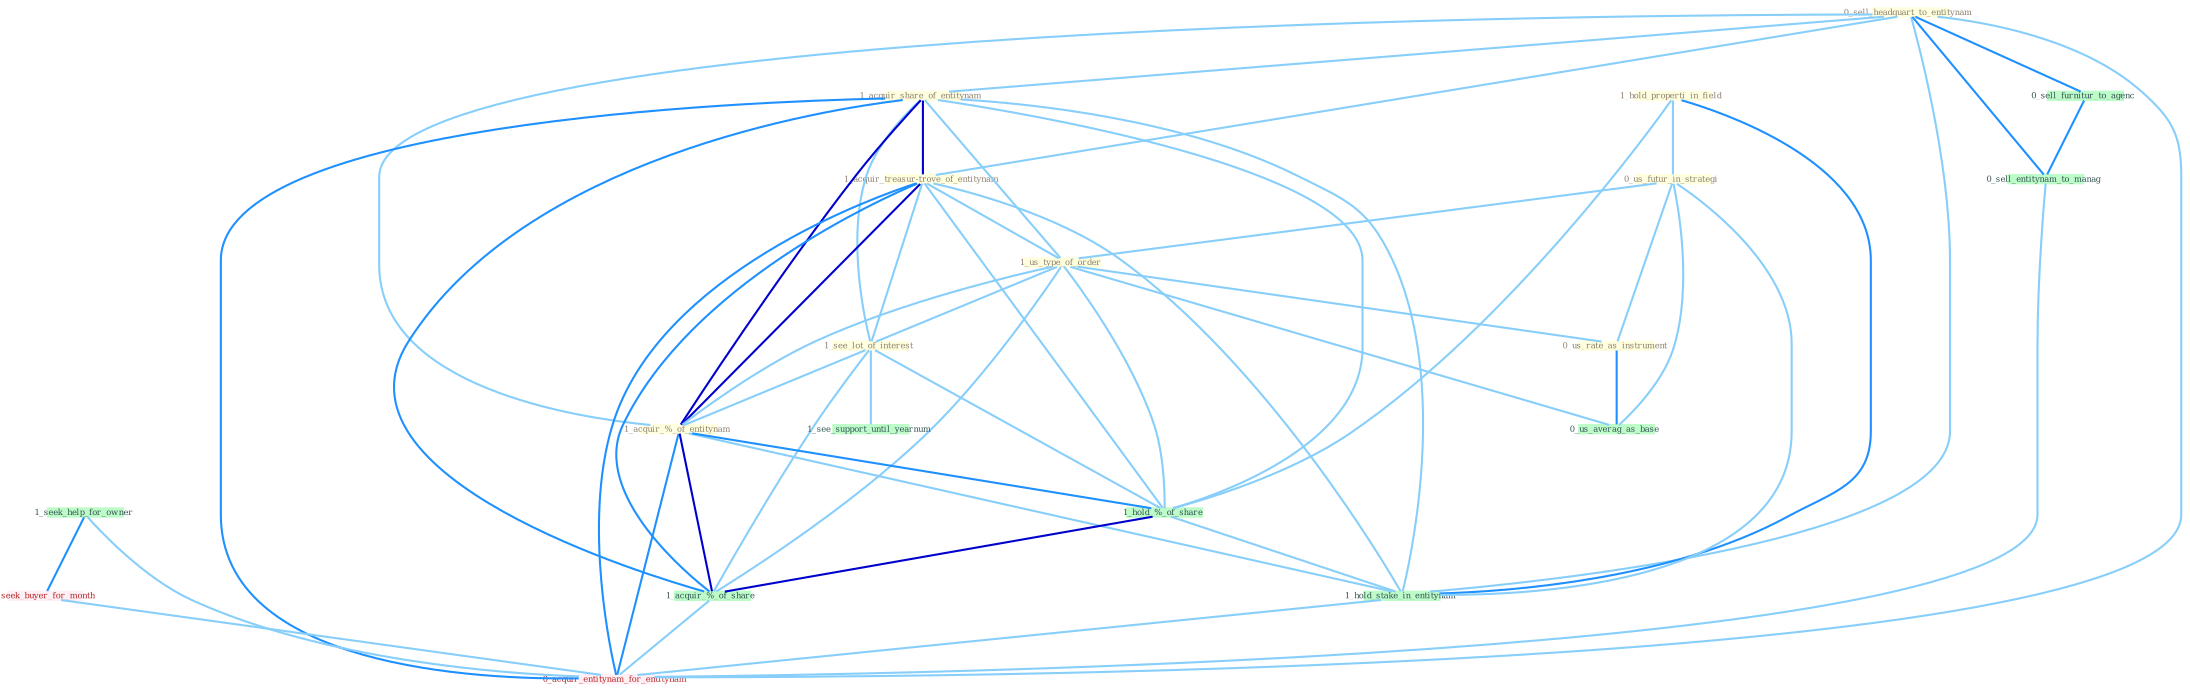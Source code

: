 Graph G{ 
    node
    [shape=polygon,style=filled,width=.5,height=.06,color="#BDFCC9",fixedsize=true,fontsize=4,
    fontcolor="#2f4f4f"];
    {node
    [color="#ffffe0", fontcolor="#8b7d6b"] "0_sell_headquart_to_entitynam " "1_acquir_share_of_entitynam " "1_acquir_treasur-trove_of_entitynam " "1_hold_properti_in_field " "0_us_futur_in_strategi " "1_us_type_of_order " "0_us_rate_as_instrument " "1_see_lot_of_interest " "1_acquir_%_of_entitynam "}
{node [color="#fff0f5", fontcolor="#b22222"] "0_seek_buyer_for_month " "0_acquir_entitynam_for_entitynam "}
edge [color="#B0E2FF"];

	"0_sell_headquart_to_entitynam " -- "1_acquir_share_of_entitynam " [w="1", color="#87cefa" ];
	"0_sell_headquart_to_entitynam " -- "1_acquir_treasur-trove_of_entitynam " [w="1", color="#87cefa" ];
	"0_sell_headquart_to_entitynam " -- "1_acquir_%_of_entitynam " [w="1", color="#87cefa" ];
	"0_sell_headquart_to_entitynam " -- "1_hold_stake_in_entitynam " [w="1", color="#87cefa" ];
	"0_sell_headquart_to_entitynam " -- "0_sell_furnitur_to_agenc " [w="2", color="#1e90ff" , len=0.8];
	"0_sell_headquart_to_entitynam " -- "0_sell_entitynam_to_manag " [w="2", color="#1e90ff" , len=0.8];
	"0_sell_headquart_to_entitynam " -- "0_acquir_entitynam_for_entitynam " [w="1", color="#87cefa" ];
	"1_acquir_share_of_entitynam " -- "1_acquir_treasur-trove_of_entitynam " [w="3", color="#0000cd" , len=0.6];
	"1_acquir_share_of_entitynam " -- "1_us_type_of_order " [w="1", color="#87cefa" ];
	"1_acquir_share_of_entitynam " -- "1_see_lot_of_interest " [w="1", color="#87cefa" ];
	"1_acquir_share_of_entitynam " -- "1_acquir_%_of_entitynam " [w="3", color="#0000cd" , len=0.6];
	"1_acquir_share_of_entitynam " -- "1_hold_%_of_share " [w="1", color="#87cefa" ];
	"1_acquir_share_of_entitynam " -- "1_hold_stake_in_entitynam " [w="1", color="#87cefa" ];
	"1_acquir_share_of_entitynam " -- "1_acquir_%_of_share " [w="2", color="#1e90ff" , len=0.8];
	"1_acquir_share_of_entitynam " -- "0_acquir_entitynam_for_entitynam " [w="2", color="#1e90ff" , len=0.8];
	"1_acquir_treasur-trove_of_entitynam " -- "1_us_type_of_order " [w="1", color="#87cefa" ];
	"1_acquir_treasur-trove_of_entitynam " -- "1_see_lot_of_interest " [w="1", color="#87cefa" ];
	"1_acquir_treasur-trove_of_entitynam " -- "1_acquir_%_of_entitynam " [w="3", color="#0000cd" , len=0.6];
	"1_acquir_treasur-trove_of_entitynam " -- "1_hold_%_of_share " [w="1", color="#87cefa" ];
	"1_acquir_treasur-trove_of_entitynam " -- "1_hold_stake_in_entitynam " [w="1", color="#87cefa" ];
	"1_acquir_treasur-trove_of_entitynam " -- "1_acquir_%_of_share " [w="2", color="#1e90ff" , len=0.8];
	"1_acquir_treasur-trove_of_entitynam " -- "0_acquir_entitynam_for_entitynam " [w="2", color="#1e90ff" , len=0.8];
	"1_hold_properti_in_field " -- "0_us_futur_in_strategi " [w="1", color="#87cefa" ];
	"1_hold_properti_in_field " -- "1_hold_%_of_share " [w="1", color="#87cefa" ];
	"1_hold_properti_in_field " -- "1_hold_stake_in_entitynam " [w="2", color="#1e90ff" , len=0.8];
	"0_us_futur_in_strategi " -- "1_us_type_of_order " [w="1", color="#87cefa" ];
	"0_us_futur_in_strategi " -- "0_us_rate_as_instrument " [w="1", color="#87cefa" ];
	"0_us_futur_in_strategi " -- "1_hold_stake_in_entitynam " [w="1", color="#87cefa" ];
	"0_us_futur_in_strategi " -- "0_us_averag_as_base " [w="1", color="#87cefa" ];
	"1_us_type_of_order " -- "0_us_rate_as_instrument " [w="1", color="#87cefa" ];
	"1_us_type_of_order " -- "1_see_lot_of_interest " [w="1", color="#87cefa" ];
	"1_us_type_of_order " -- "1_acquir_%_of_entitynam " [w="1", color="#87cefa" ];
	"1_us_type_of_order " -- "1_hold_%_of_share " [w="1", color="#87cefa" ];
	"1_us_type_of_order " -- "1_acquir_%_of_share " [w="1", color="#87cefa" ];
	"1_us_type_of_order " -- "0_us_averag_as_base " [w="1", color="#87cefa" ];
	"0_us_rate_as_instrument " -- "0_us_averag_as_base " [w="2", color="#1e90ff" , len=0.8];
	"1_see_lot_of_interest " -- "1_acquir_%_of_entitynam " [w="1", color="#87cefa" ];
	"1_see_lot_of_interest " -- "1_hold_%_of_share " [w="1", color="#87cefa" ];
	"1_see_lot_of_interest " -- "1_acquir_%_of_share " [w="1", color="#87cefa" ];
	"1_see_lot_of_interest " -- "1_see_support_until_yearnum " [w="1", color="#87cefa" ];
	"1_acquir_%_of_entitynam " -- "1_hold_%_of_share " [w="2", color="#1e90ff" , len=0.8];
	"1_acquir_%_of_entitynam " -- "1_hold_stake_in_entitynam " [w="1", color="#87cefa" ];
	"1_acquir_%_of_entitynam " -- "1_acquir_%_of_share " [w="3", color="#0000cd" , len=0.6];
	"1_acquir_%_of_entitynam " -- "0_acquir_entitynam_for_entitynam " [w="2", color="#1e90ff" , len=0.8];
	"1_hold_%_of_share " -- "1_hold_stake_in_entitynam " [w="1", color="#87cefa" ];
	"1_hold_%_of_share " -- "1_acquir_%_of_share " [w="3", color="#0000cd" , len=0.6];
	"1_hold_stake_in_entitynam " -- "0_acquir_entitynam_for_entitynam " [w="1", color="#87cefa" ];
	"1_seek_help_for_owner " -- "0_seek_buyer_for_month " [w="2", color="#1e90ff" , len=0.8];
	"1_seek_help_for_owner " -- "0_acquir_entitynam_for_entitynam " [w="1", color="#87cefa" ];
	"0_seek_buyer_for_month " -- "0_acquir_entitynam_for_entitynam " [w="1", color="#87cefa" ];
	"1_acquir_%_of_share " -- "0_acquir_entitynam_for_entitynam " [w="1", color="#87cefa" ];
	"0_sell_furnitur_to_agenc " -- "0_sell_entitynam_to_manag " [w="2", color="#1e90ff" , len=0.8];
	"0_sell_entitynam_to_manag " -- "0_acquir_entitynam_for_entitynam " [w="1", color="#87cefa" ];
}